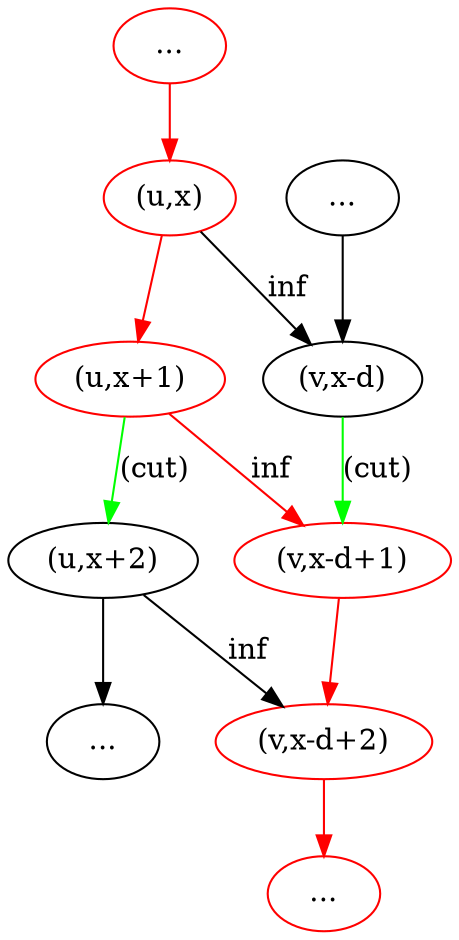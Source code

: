 digraph flow {
    "dot1","dot4"[label="...", color="red"];
    "dot2","dot3"[label="..."];
	"(u,x)","(u,x+1)","(v,x-d+1)","(v,x-d+2)"[color="red"];

    "dot1"->"(u,x)"->"(u,x+1)"[color="red"];
	"(u,x+1)"->"(u,x+2)"[color="green",label="(cut)"];
	"(u,x+2)"->"dot2";
    "dot3"->"(v,x-d)";
	"(v,x-d)"->"(v,x-d+1)"[color="green",label="(cut)"];
	"(v,x-d+1)"->"(v,x-d+2)"->"dot4"[color="red"];
    "(u,x)"->"(v,x-d)"[label="inf"];
    "(u,x+1)"->"(v,x-d+1)"[label="inf", color="red"];
    "(u,x+2)"->"(v,x-d+2)"[label="inf"];
}